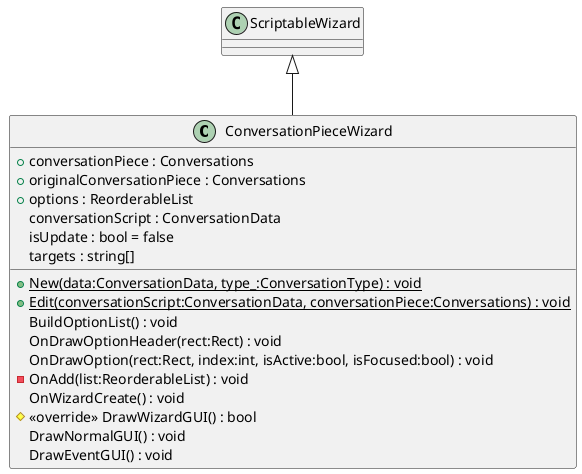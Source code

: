 @startuml
class ConversationPieceWizard {
    + conversationPiece : Conversations
    + originalConversationPiece : Conversations
    + options : ReorderableList
    conversationScript : ConversationData
    isUpdate : bool = false
    targets : string[]
    + {static} New(data:ConversationData, type_:ConversationType) : void
    + {static} Edit(conversationScript:ConversationData, conversationPiece:Conversations) : void
    BuildOptionList() : void
    OnDrawOptionHeader(rect:Rect) : void
    OnDrawOption(rect:Rect, index:int, isActive:bool, isFocused:bool) : void
    - OnAdd(list:ReorderableList) : void
    OnWizardCreate() : void
    # <<override>> DrawWizardGUI() : bool
    DrawNormalGUI() : void
    DrawEventGUI() : void
}
ScriptableWizard <|-- ConversationPieceWizard
@enduml
